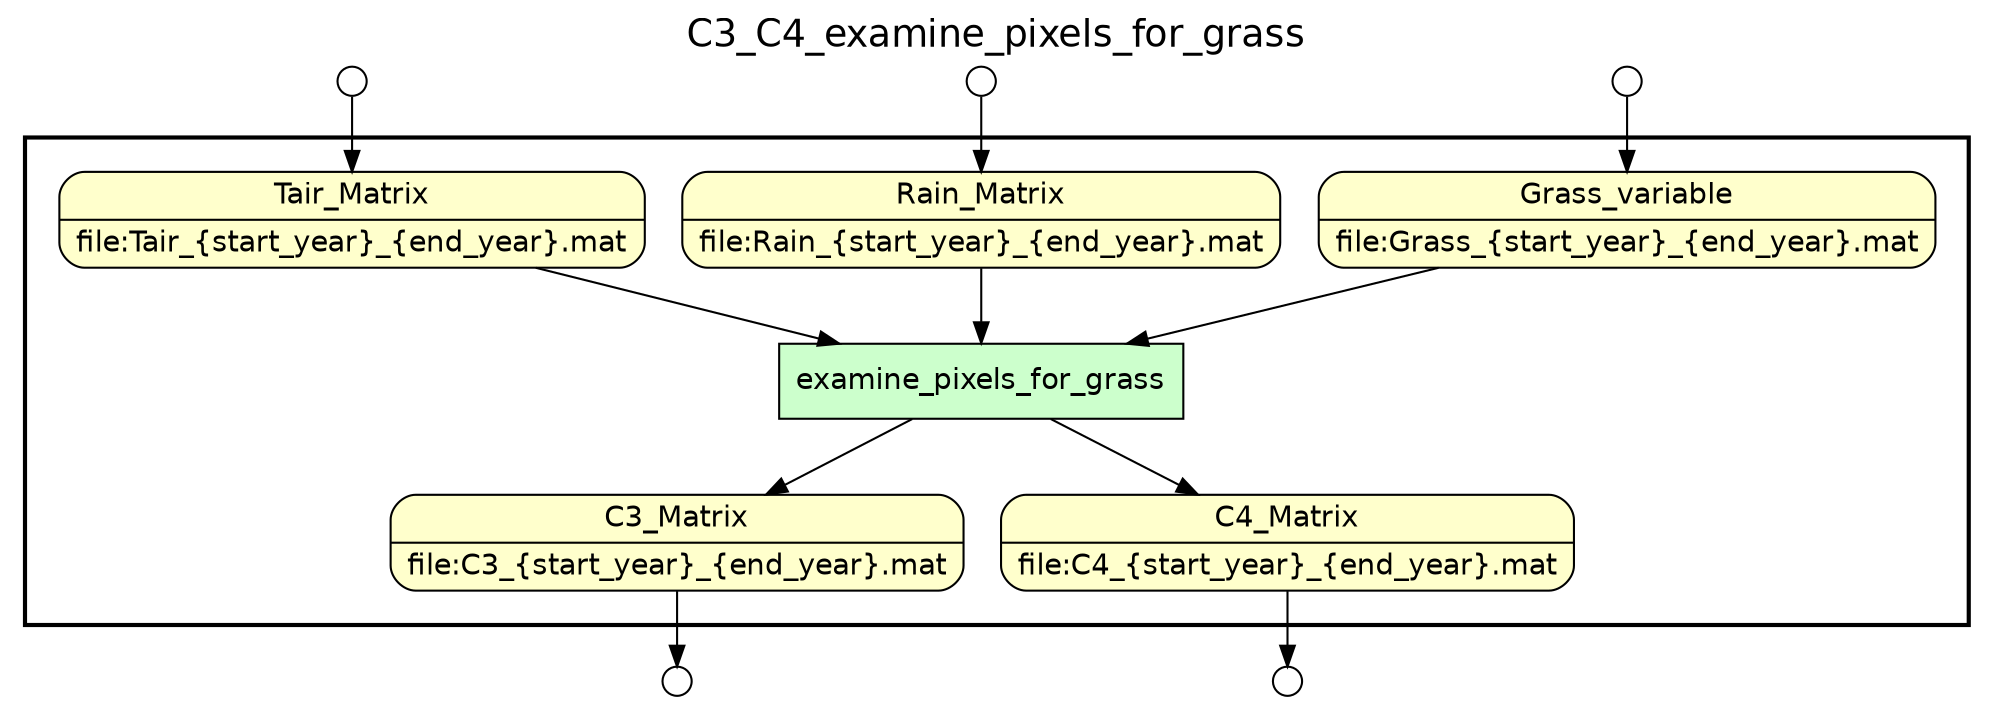 
/* Start of top-level graph */
digraph Workflow {
rankdir=TB

/* Title for graph */
fontname=Helvetica; fontsize=18; labelloc=t
label=C3_C4_examine_pixels_for_grass

/* Start of double cluster for drawing box around nodes in workflow */
subgraph cluster_workflow_box_outer { label=""; color=black; penwidth=2
subgraph cluster_workflow_box_inner { label=""; penwidth=0

/* Style for nodes representing atomic programs in workflow */
node[shape=box style=filled fillcolor="#CCFFCC" peripheries=1 fontname=Helvetica]

/* Nodes representing atomic programs in workflow */
examine_pixels_for_grass

/* Style for nodes representing non-parameter data channels in workflow */
node[shape=box style="rounded,filled" fillcolor="#FFFFCC" peripheries=1 fontname=Helvetica]

/* Nodes for non-parameter data channels in workflow */
C3_Matrix [shape=record rankdir=LR label="{<f0> C3_Matrix |<f1> file\:C3_\{start_year\}_\{end_year\}.mat}"];
C4_Matrix [shape=record rankdir=LR label="{<f0> C4_Matrix |<f1> file\:C4_\{start_year\}_\{end_year\}.mat}"];
Tair_Matrix [shape=record rankdir=LR label="{<f0> Tair_Matrix |<f1> file\:Tair_\{start_year\}_\{end_year\}.mat}"];
Rain_Matrix [shape=record rankdir=LR label="{<f0> Rain_Matrix |<f1> file\:Rain_\{start_year\}_\{end_year\}.mat}"];
Grass_variable [shape=record rankdir=LR label="{<f0> Grass_variable |<f1> file\:Grass_\{start_year\}_\{end_year\}.mat}"];

/* Style for nodes representing parameter channels in workflow */
node[shape=box style="rounded,filled" fillcolor="#FCFCFC" peripheries=1 fontname=Helvetica]

/* Nodes representing parameter channels in workflow */

/* Edges representing connections between programs and channels */
examine_pixels_for_grass -> C3_Matrix
examine_pixels_for_grass -> C4_Matrix
Tair_Matrix -> examine_pixels_for_grass
Rain_Matrix -> examine_pixels_for_grass
Grass_variable -> examine_pixels_for_grass

/* End of double cluster for drawing box around nodes in workflow */
}}

/* Style for nodes representing workflow input ports */
node[shape=circle style="rounded,filled" fillcolor="#FFFFFF" peripheries=1 fontname=Helvetica width=0.2]

/* Nodes representing workflow input ports */
Tair_Matrix_input_port [label=""]
Rain_Matrix_input_port [label=""]
Grass_variable_input_port [label=""]

/* Style for nodes representing workflow output ports */
node[shape=circle style="rounded,filled" fillcolor="#FFFFFF" peripheries=1 fontname=Helvetica width=0.2]

/* Nodes representing workflow output ports */
C3_Matrix_output_port [label=""]
C4_Matrix_output_port [label=""]

/* Edges from input ports to channels */
Tair_Matrix_input_port -> Tair_Matrix
Rain_Matrix_input_port -> Rain_Matrix
Grass_variable_input_port -> Grass_variable

/* Edges from channels to output ports */
C3_Matrix -> C3_Matrix_output_port
C4_Matrix -> C4_Matrix_output_port

/* End of top-level graph */
}

